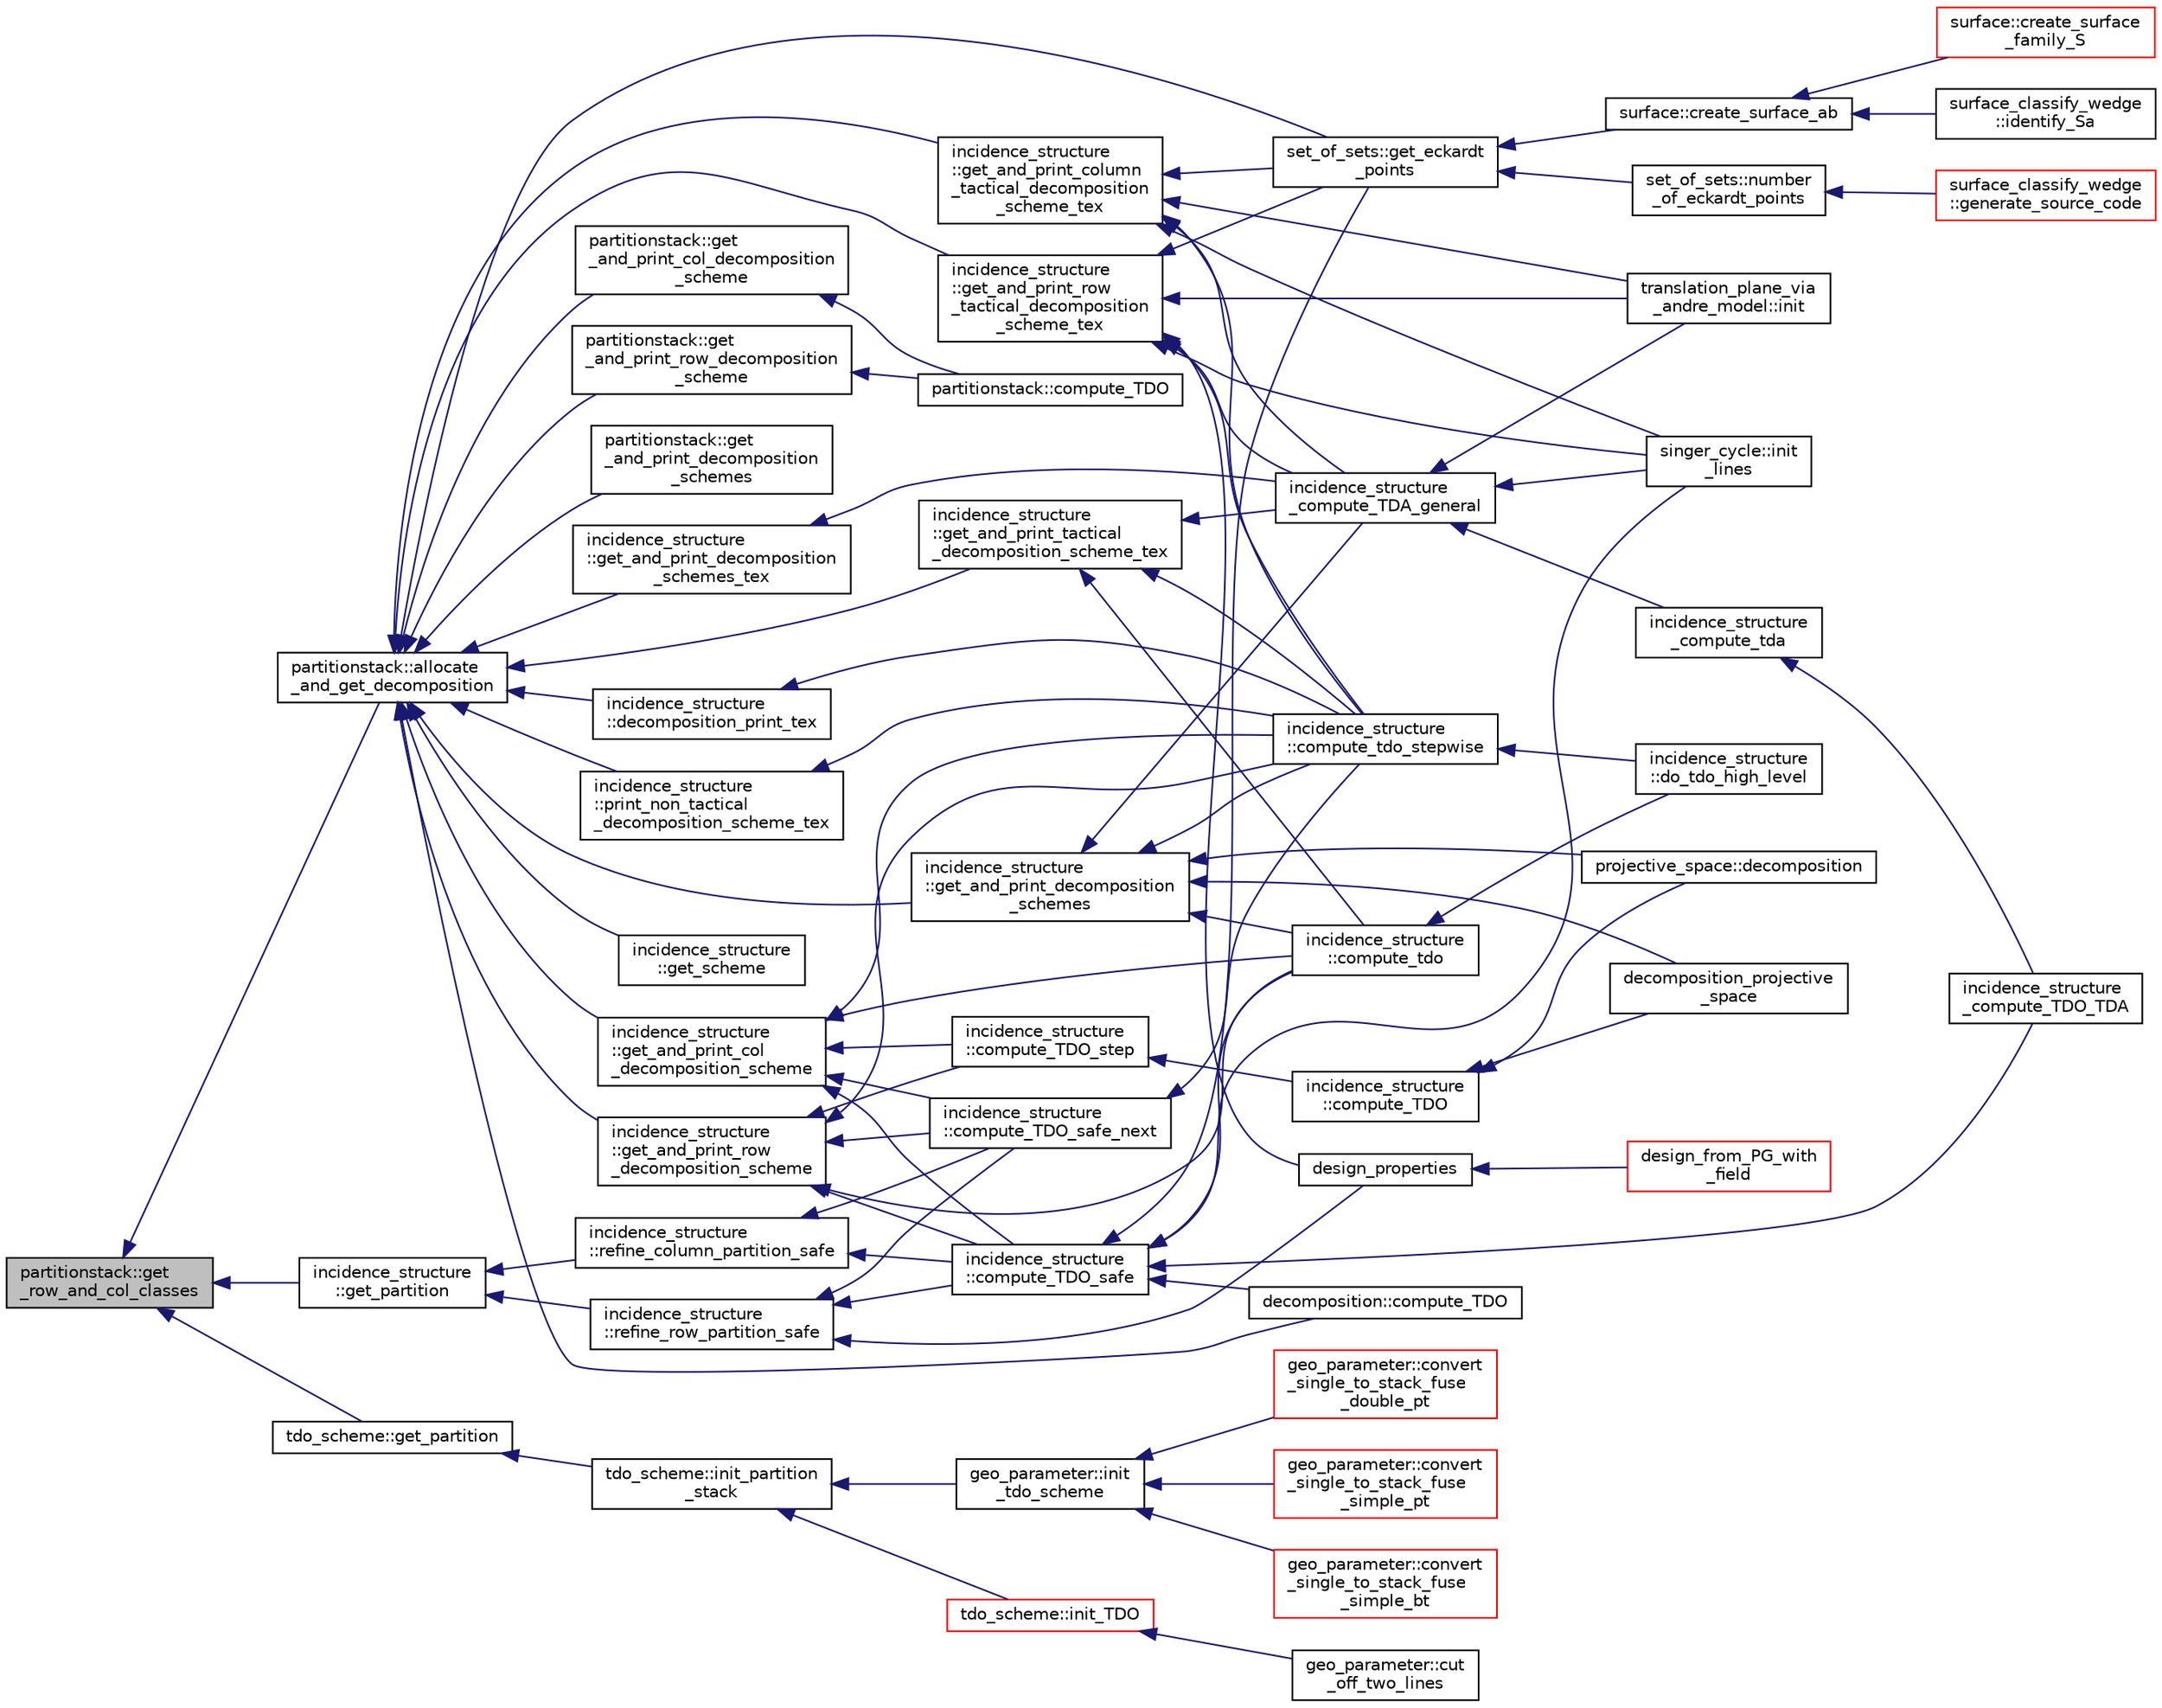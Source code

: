 digraph "partitionstack::get_row_and_col_classes"
{
  edge [fontname="Helvetica",fontsize="10",labelfontname="Helvetica",labelfontsize="10"];
  node [fontname="Helvetica",fontsize="10",shape=record];
  rankdir="LR";
  Node198 [label="partitionstack::get\l_row_and_col_classes",height=0.2,width=0.4,color="black", fillcolor="grey75", style="filled", fontcolor="black"];
  Node198 -> Node199 [dir="back",color="midnightblue",fontsize="10",style="solid",fontname="Helvetica"];
  Node199 [label="partitionstack::allocate\l_and_get_decomposition",height=0.2,width=0.4,color="black", fillcolor="white", style="filled",URL="$d3/d87/classpartitionstack.html#a3cd13923b18c41d37259ed943f331208"];
  Node199 -> Node200 [dir="back",color="midnightblue",fontsize="10",style="solid",fontname="Helvetica"];
  Node200 [label="partitionstack::get\l_and_print_row_decomposition\l_scheme",height=0.2,width=0.4,color="black", fillcolor="white", style="filled",URL="$d3/d87/classpartitionstack.html#a35a6b8e1f8c035a619673e618343d334"];
  Node200 -> Node201 [dir="back",color="midnightblue",fontsize="10",style="solid",fontname="Helvetica"];
  Node201 [label="partitionstack::compute_TDO",height=0.2,width=0.4,color="black", fillcolor="white", style="filled",URL="$d3/d87/classpartitionstack.html#a40d83b004c2f2312d231de8bab671ebb"];
  Node199 -> Node202 [dir="back",color="midnightblue",fontsize="10",style="solid",fontname="Helvetica"];
  Node202 [label="partitionstack::get\l_and_print_col_decomposition\l_scheme",height=0.2,width=0.4,color="black", fillcolor="white", style="filled",URL="$d3/d87/classpartitionstack.html#aab0912fcdea4cdcc60f3060c23b0f91b"];
  Node202 -> Node201 [dir="back",color="midnightblue",fontsize="10",style="solid",fontname="Helvetica"];
  Node199 -> Node203 [dir="back",color="midnightblue",fontsize="10",style="solid",fontname="Helvetica"];
  Node203 [label="partitionstack::get\l_and_print_decomposition\l_schemes",height=0.2,width=0.4,color="black", fillcolor="white", style="filled",URL="$d3/d87/classpartitionstack.html#ac4881b617c6c6e66c9f97ecf0b933c69"];
  Node199 -> Node204 [dir="back",color="midnightblue",fontsize="10",style="solid",fontname="Helvetica"];
  Node204 [label="set_of_sets::get_eckardt\l_points",height=0.2,width=0.4,color="black", fillcolor="white", style="filled",URL="$da/dd6/classset__of__sets.html#af6713e71ef5a1b7cc7892d78900166c4"];
  Node204 -> Node205 [dir="back",color="midnightblue",fontsize="10",style="solid",fontname="Helvetica"];
  Node205 [label="set_of_sets::number\l_of_eckardt_points",height=0.2,width=0.4,color="black", fillcolor="white", style="filled",URL="$da/dd6/classset__of__sets.html#acf1d8689cc8ef9c4987d86c78be68302"];
  Node205 -> Node206 [dir="back",color="midnightblue",fontsize="10",style="solid",fontname="Helvetica"];
  Node206 [label="surface_classify_wedge\l::generate_source_code",height=0.2,width=0.4,color="red", fillcolor="white", style="filled",URL="$d7/d5c/classsurface__classify__wedge.html#a4cb31d5e7747571177fbdedf79631fd9"];
  Node204 -> Node208 [dir="back",color="midnightblue",fontsize="10",style="solid",fontname="Helvetica"];
  Node208 [label="surface::create_surface_ab",height=0.2,width=0.4,color="black", fillcolor="white", style="filled",URL="$d5/d88/classsurface.html#a9e0834d9fd3ea14957df1944ac40c847"];
  Node208 -> Node209 [dir="back",color="midnightblue",fontsize="10",style="solid",fontname="Helvetica"];
  Node209 [label="surface::create_surface\l_family_S",height=0.2,width=0.4,color="red", fillcolor="white", style="filled",URL="$d5/d88/classsurface.html#a820199c4eab279fad1085a308550fa8f"];
  Node208 -> Node214 [dir="back",color="midnightblue",fontsize="10",style="solid",fontname="Helvetica"];
  Node214 [label="surface_classify_wedge\l::identify_Sa",height=0.2,width=0.4,color="black", fillcolor="white", style="filled",URL="$d7/d5c/classsurface__classify__wedge.html#a8fdc22ea1850bd4da28ace84adb055a6"];
  Node199 -> Node215 [dir="back",color="midnightblue",fontsize="10",style="solid",fontname="Helvetica"];
  Node215 [label="decomposition::compute_TDO",height=0.2,width=0.4,color="black", fillcolor="white", style="filled",URL="$d3/d2b/classdecomposition.html#acde2ae0342c89d2ba817ecdc98813cbe"];
  Node199 -> Node216 [dir="back",color="midnightblue",fontsize="10",style="solid",fontname="Helvetica"];
  Node216 [label="incidence_structure\l::get_and_print_row\l_decomposition_scheme",height=0.2,width=0.4,color="black", fillcolor="white", style="filled",URL="$da/d8a/classincidence__structure.html#a4a1e589bb5c47fb2d98fdb561b669dcf"];
  Node216 -> Node217 [dir="back",color="midnightblue",fontsize="10",style="solid",fontname="Helvetica"];
  Node217 [label="incidence_structure\l::compute_TDO_safe_next",height=0.2,width=0.4,color="black", fillcolor="white", style="filled",URL="$da/d8a/classincidence__structure.html#a7c315a348fc6bed0f8642767cc9cd7d1"];
  Node217 -> Node218 [dir="back",color="midnightblue",fontsize="10",style="solid",fontname="Helvetica"];
  Node218 [label="incidence_structure\l::compute_tdo_stepwise",height=0.2,width=0.4,color="black", fillcolor="white", style="filled",URL="$da/d8a/classincidence__structure.html#a91a7039b74c96b39bcd084b02181f191"];
  Node218 -> Node219 [dir="back",color="midnightblue",fontsize="10",style="solid",fontname="Helvetica"];
  Node219 [label="incidence_structure\l::do_tdo_high_level",height=0.2,width=0.4,color="black", fillcolor="white", style="filled",URL="$da/d8a/classincidence__structure.html#a8840e820448ad980279f244a90888b77"];
  Node216 -> Node220 [dir="back",color="midnightblue",fontsize="10",style="solid",fontname="Helvetica"];
  Node220 [label="incidence_structure\l::compute_TDO_safe",height=0.2,width=0.4,color="black", fillcolor="white", style="filled",URL="$da/d8a/classincidence__structure.html#ab1409e71c4b6855e49edfd3526644202"];
  Node220 -> Node204 [dir="back",color="midnightblue",fontsize="10",style="solid",fontname="Helvetica"];
  Node220 -> Node215 [dir="back",color="midnightblue",fontsize="10",style="solid",fontname="Helvetica"];
  Node220 -> Node221 [dir="back",color="midnightblue",fontsize="10",style="solid",fontname="Helvetica"];
  Node221 [label="incidence_structure\l::compute_tdo",height=0.2,width=0.4,color="black", fillcolor="white", style="filled",URL="$da/d8a/classincidence__structure.html#a74cfa0336bdb1b0d0eace43f330a2b0f"];
  Node221 -> Node219 [dir="back",color="midnightblue",fontsize="10",style="solid",fontname="Helvetica"];
  Node220 -> Node222 [dir="back",color="midnightblue",fontsize="10",style="solid",fontname="Helvetica"];
  Node222 [label="incidence_structure\l_compute_TDO_TDA",height=0.2,width=0.4,color="black", fillcolor="white", style="filled",URL="$df/d74/tl__geometry_8h.html#a63d0e7a207e173b92c0e560df4d8e980"];
  Node220 -> Node223 [dir="back",color="midnightblue",fontsize="10",style="solid",fontname="Helvetica"];
  Node223 [label="singer_cycle::init\l_lines",height=0.2,width=0.4,color="black", fillcolor="white", style="filled",URL="$d8/d13/classsinger__cycle.html#a817cbf613596d5db2cf5e926db8fa328"];
  Node216 -> Node224 [dir="back",color="midnightblue",fontsize="10",style="solid",fontname="Helvetica"];
  Node224 [label="incidence_structure\l::compute_TDO_step",height=0.2,width=0.4,color="black", fillcolor="white", style="filled",URL="$da/d8a/classincidence__structure.html#a6175accaa64033df34d722c594a8b827"];
  Node224 -> Node225 [dir="back",color="midnightblue",fontsize="10",style="solid",fontname="Helvetica"];
  Node225 [label="incidence_structure\l::compute_TDO",height=0.2,width=0.4,color="black", fillcolor="white", style="filled",URL="$da/d8a/classincidence__structure.html#a617e41f176be4a8d522036666342f65e"];
  Node225 -> Node226 [dir="back",color="midnightblue",fontsize="10",style="solid",fontname="Helvetica"];
  Node226 [label="decomposition_projective\l_space",height=0.2,width=0.4,color="black", fillcolor="white", style="filled",URL="$df/d74/tl__geometry_8h.html#a82c6b40b3138e3e5bae2299d49680ac1"];
  Node225 -> Node227 [dir="back",color="midnightblue",fontsize="10",style="solid",fontname="Helvetica"];
  Node227 [label="projective_space::decomposition",height=0.2,width=0.4,color="black", fillcolor="white", style="filled",URL="$d2/d17/classprojective__space.html#ae060ee525e7a974bce04d78be7f6dd51"];
  Node216 -> Node221 [dir="back",color="midnightblue",fontsize="10",style="solid",fontname="Helvetica"];
  Node216 -> Node218 [dir="back",color="midnightblue",fontsize="10",style="solid",fontname="Helvetica"];
  Node199 -> Node228 [dir="back",color="midnightblue",fontsize="10",style="solid",fontname="Helvetica"];
  Node228 [label="incidence_structure\l::get_and_print_col\l_decomposition_scheme",height=0.2,width=0.4,color="black", fillcolor="white", style="filled",URL="$da/d8a/classincidence__structure.html#a0c51e7224f51f1434025ff6d8a10522c"];
  Node228 -> Node217 [dir="back",color="midnightblue",fontsize="10",style="solid",fontname="Helvetica"];
  Node228 -> Node220 [dir="back",color="midnightblue",fontsize="10",style="solid",fontname="Helvetica"];
  Node228 -> Node224 [dir="back",color="midnightblue",fontsize="10",style="solid",fontname="Helvetica"];
  Node228 -> Node221 [dir="back",color="midnightblue",fontsize="10",style="solid",fontname="Helvetica"];
  Node228 -> Node218 [dir="back",color="midnightblue",fontsize="10",style="solid",fontname="Helvetica"];
  Node199 -> Node229 [dir="back",color="midnightblue",fontsize="10",style="solid",fontname="Helvetica"];
  Node229 [label="incidence_structure\l::get_and_print_decomposition\l_schemes",height=0.2,width=0.4,color="black", fillcolor="white", style="filled",URL="$da/d8a/classincidence__structure.html#a95766a2ffb220bae98b60ed3c91bce9a"];
  Node229 -> Node226 [dir="back",color="midnightblue",fontsize="10",style="solid",fontname="Helvetica"];
  Node229 -> Node221 [dir="back",color="midnightblue",fontsize="10",style="solid",fontname="Helvetica"];
  Node229 -> Node218 [dir="back",color="midnightblue",fontsize="10",style="solid",fontname="Helvetica"];
  Node229 -> Node230 [dir="back",color="midnightblue",fontsize="10",style="solid",fontname="Helvetica"];
  Node230 [label="incidence_structure\l_compute_TDA_general",height=0.2,width=0.4,color="black", fillcolor="white", style="filled",URL="$df/d74/tl__geometry_8h.html#a21ab759f6e646f3fe703c17f39361448"];
  Node230 -> Node231 [dir="back",color="midnightblue",fontsize="10",style="solid",fontname="Helvetica"];
  Node231 [label="incidence_structure\l_compute_tda",height=0.2,width=0.4,color="black", fillcolor="white", style="filled",URL="$df/d74/tl__geometry_8h.html#ab3a7584f120bbaf752a5bd831d3ebf72"];
  Node231 -> Node222 [dir="back",color="midnightblue",fontsize="10",style="solid",fontname="Helvetica"];
  Node230 -> Node223 [dir="back",color="midnightblue",fontsize="10",style="solid",fontname="Helvetica"];
  Node230 -> Node232 [dir="back",color="midnightblue",fontsize="10",style="solid",fontname="Helvetica"];
  Node232 [label="translation_plane_via\l_andre_model::init",height=0.2,width=0.4,color="black", fillcolor="white", style="filled",URL="$d1/dcc/classtranslation__plane__via__andre__model.html#adb424599de168ade331979a9218ee07b"];
  Node229 -> Node227 [dir="back",color="midnightblue",fontsize="10",style="solid",fontname="Helvetica"];
  Node199 -> Node233 [dir="back",color="midnightblue",fontsize="10",style="solid",fontname="Helvetica"];
  Node233 [label="incidence_structure\l::get_and_print_decomposition\l_schemes_tex",height=0.2,width=0.4,color="black", fillcolor="white", style="filled",URL="$da/d8a/classincidence__structure.html#a2a9844501c86ee7588a64227cc6867e5"];
  Node233 -> Node230 [dir="back",color="midnightblue",fontsize="10",style="solid",fontname="Helvetica"];
  Node199 -> Node234 [dir="back",color="midnightblue",fontsize="10",style="solid",fontname="Helvetica"];
  Node234 [label="incidence_structure\l::get_and_print_tactical\l_decomposition_scheme_tex",height=0.2,width=0.4,color="black", fillcolor="white", style="filled",URL="$da/d8a/classincidence__structure.html#a88a5db2769f6529b86c1ee250ceed24d"];
  Node234 -> Node221 [dir="back",color="midnightblue",fontsize="10",style="solid",fontname="Helvetica"];
  Node234 -> Node218 [dir="back",color="midnightblue",fontsize="10",style="solid",fontname="Helvetica"];
  Node234 -> Node230 [dir="back",color="midnightblue",fontsize="10",style="solid",fontname="Helvetica"];
  Node199 -> Node235 [dir="back",color="midnightblue",fontsize="10",style="solid",fontname="Helvetica"];
  Node235 [label="incidence_structure\l::get_scheme",height=0.2,width=0.4,color="black", fillcolor="white", style="filled",URL="$da/d8a/classincidence__structure.html#a13191a7c41cd54c5a453e82395893ad9"];
  Node199 -> Node236 [dir="back",color="midnightblue",fontsize="10",style="solid",fontname="Helvetica"];
  Node236 [label="incidence_structure\l::get_and_print_row\l_tactical_decomposition\l_scheme_tex",height=0.2,width=0.4,color="black", fillcolor="white", style="filled",URL="$da/d8a/classincidence__structure.html#a93bcc4c9c4ebb9635a60b2c5df9c43b0"];
  Node236 -> Node237 [dir="back",color="midnightblue",fontsize="10",style="solid",fontname="Helvetica"];
  Node237 [label="design_properties",height=0.2,width=0.4,color="black", fillcolor="white", style="filled",URL="$d9/dc2/apps_2combinatorics_2design_8_c.html#a7d7aac893d68b4a25d1ab91b57ae2af1"];
  Node237 -> Node238 [dir="back",color="midnightblue",fontsize="10",style="solid",fontname="Helvetica"];
  Node238 [label="design_from_PG_with\l_field",height=0.2,width=0.4,color="red", fillcolor="white", style="filled",URL="$d9/dc2/apps_2combinatorics_2design_8_c.html#a5d0ddbe05228e631bc5fc469bc9ba6dd"];
  Node236 -> Node204 [dir="back",color="midnightblue",fontsize="10",style="solid",fontname="Helvetica"];
  Node236 -> Node218 [dir="back",color="midnightblue",fontsize="10",style="solid",fontname="Helvetica"];
  Node236 -> Node230 [dir="back",color="midnightblue",fontsize="10",style="solid",fontname="Helvetica"];
  Node236 -> Node223 [dir="back",color="midnightblue",fontsize="10",style="solid",fontname="Helvetica"];
  Node236 -> Node232 [dir="back",color="midnightblue",fontsize="10",style="solid",fontname="Helvetica"];
  Node199 -> Node241 [dir="back",color="midnightblue",fontsize="10",style="solid",fontname="Helvetica"];
  Node241 [label="incidence_structure\l::get_and_print_column\l_tactical_decomposition\l_scheme_tex",height=0.2,width=0.4,color="black", fillcolor="white", style="filled",URL="$da/d8a/classincidence__structure.html#a579c0686f4e480a4239e7a00c80f665f"];
  Node241 -> Node204 [dir="back",color="midnightblue",fontsize="10",style="solid",fontname="Helvetica"];
  Node241 -> Node218 [dir="back",color="midnightblue",fontsize="10",style="solid",fontname="Helvetica"];
  Node241 -> Node230 [dir="back",color="midnightblue",fontsize="10",style="solid",fontname="Helvetica"];
  Node241 -> Node223 [dir="back",color="midnightblue",fontsize="10",style="solid",fontname="Helvetica"];
  Node241 -> Node232 [dir="back",color="midnightblue",fontsize="10",style="solid",fontname="Helvetica"];
  Node199 -> Node242 [dir="back",color="midnightblue",fontsize="10",style="solid",fontname="Helvetica"];
  Node242 [label="incidence_structure\l::print_non_tactical\l_decomposition_scheme_tex",height=0.2,width=0.4,color="black", fillcolor="white", style="filled",URL="$da/d8a/classincidence__structure.html#a27995a1d72c680e66343d871d838800e"];
  Node242 -> Node218 [dir="back",color="midnightblue",fontsize="10",style="solid",fontname="Helvetica"];
  Node199 -> Node243 [dir="back",color="midnightblue",fontsize="10",style="solid",fontname="Helvetica"];
  Node243 [label="incidence_structure\l::decomposition_print_tex",height=0.2,width=0.4,color="black", fillcolor="white", style="filled",URL="$da/d8a/classincidence__structure.html#ada3fae9fd1819b36e6bfe18dedd01e6a"];
  Node243 -> Node218 [dir="back",color="midnightblue",fontsize="10",style="solid",fontname="Helvetica"];
  Node198 -> Node244 [dir="back",color="midnightblue",fontsize="10",style="solid",fontname="Helvetica"];
  Node244 [label="incidence_structure\l::get_partition",height=0.2,width=0.4,color="black", fillcolor="white", style="filled",URL="$da/d8a/classincidence__structure.html#a15f287785f85f3c6098dae8ec80a0ccd"];
  Node244 -> Node245 [dir="back",color="midnightblue",fontsize="10",style="solid",fontname="Helvetica"];
  Node245 [label="incidence_structure\l::refine_column_partition_safe",height=0.2,width=0.4,color="black", fillcolor="white", style="filled",URL="$da/d8a/classincidence__structure.html#a958f8ddce2d53753adb1df588bf0e721"];
  Node245 -> Node217 [dir="back",color="midnightblue",fontsize="10",style="solid",fontname="Helvetica"];
  Node245 -> Node220 [dir="back",color="midnightblue",fontsize="10",style="solid",fontname="Helvetica"];
  Node244 -> Node246 [dir="back",color="midnightblue",fontsize="10",style="solid",fontname="Helvetica"];
  Node246 [label="incidence_structure\l::refine_row_partition_safe",height=0.2,width=0.4,color="black", fillcolor="white", style="filled",URL="$da/d8a/classincidence__structure.html#ae84b2dc0f1a0cd1f9acfadcae21e3745"];
  Node246 -> Node237 [dir="back",color="midnightblue",fontsize="10",style="solid",fontname="Helvetica"];
  Node246 -> Node217 [dir="back",color="midnightblue",fontsize="10",style="solid",fontname="Helvetica"];
  Node246 -> Node220 [dir="back",color="midnightblue",fontsize="10",style="solid",fontname="Helvetica"];
  Node198 -> Node247 [dir="back",color="midnightblue",fontsize="10",style="solid",fontname="Helvetica"];
  Node247 [label="tdo_scheme::get_partition",height=0.2,width=0.4,color="black", fillcolor="white", style="filled",URL="$d7/dbc/classtdo__scheme.html#af6f141b86e464a6be4238b84b05a59c4"];
  Node247 -> Node248 [dir="back",color="midnightblue",fontsize="10",style="solid",fontname="Helvetica"];
  Node248 [label="tdo_scheme::init_partition\l_stack",height=0.2,width=0.4,color="black", fillcolor="white", style="filled",URL="$d7/dbc/classtdo__scheme.html#a88ee0be1cbf7309f0c5cfe96216c4b56"];
  Node248 -> Node249 [dir="back",color="midnightblue",fontsize="10",style="solid",fontname="Helvetica"];
  Node249 [label="geo_parameter::init\l_tdo_scheme",height=0.2,width=0.4,color="black", fillcolor="white", style="filled",URL="$d9/d51/classgeo__parameter.html#a054027061960485ce489da47ad285841"];
  Node249 -> Node250 [dir="back",color="midnightblue",fontsize="10",style="solid",fontname="Helvetica"];
  Node250 [label="geo_parameter::convert\l_single_to_stack_fuse\l_simple_pt",height=0.2,width=0.4,color="red", fillcolor="white", style="filled",URL="$d9/d51/classgeo__parameter.html#a55bfef2de6f778f98dc6556db7ca09f0"];
  Node249 -> Node252 [dir="back",color="midnightblue",fontsize="10",style="solid",fontname="Helvetica"];
  Node252 [label="geo_parameter::convert\l_single_to_stack_fuse\l_simple_bt",height=0.2,width=0.4,color="red", fillcolor="white", style="filled",URL="$d9/d51/classgeo__parameter.html#a0cf3cd58d64429f34e0d332873df8ce0"];
  Node249 -> Node253 [dir="back",color="midnightblue",fontsize="10",style="solid",fontname="Helvetica"];
  Node253 [label="geo_parameter::convert\l_single_to_stack_fuse\l_double_pt",height=0.2,width=0.4,color="red", fillcolor="white", style="filled",URL="$d9/d51/classgeo__parameter.html#a5932c348cab6747ce94d2eeb7a1c40b0"];
  Node248 -> Node254 [dir="back",color="midnightblue",fontsize="10",style="solid",fontname="Helvetica"];
  Node254 [label="tdo_scheme::init_TDO",height=0.2,width=0.4,color="red", fillcolor="white", style="filled",URL="$d7/dbc/classtdo__scheme.html#a6e96a46806b69b0dce089b38da19ddc8"];
  Node254 -> Node255 [dir="back",color="midnightblue",fontsize="10",style="solid",fontname="Helvetica"];
  Node255 [label="geo_parameter::cut\l_off_two_lines",height=0.2,width=0.4,color="black", fillcolor="white", style="filled",URL="$d9/d51/classgeo__parameter.html#a4a8521129ea64b169d26abf5ff0ce0d9"];
}
